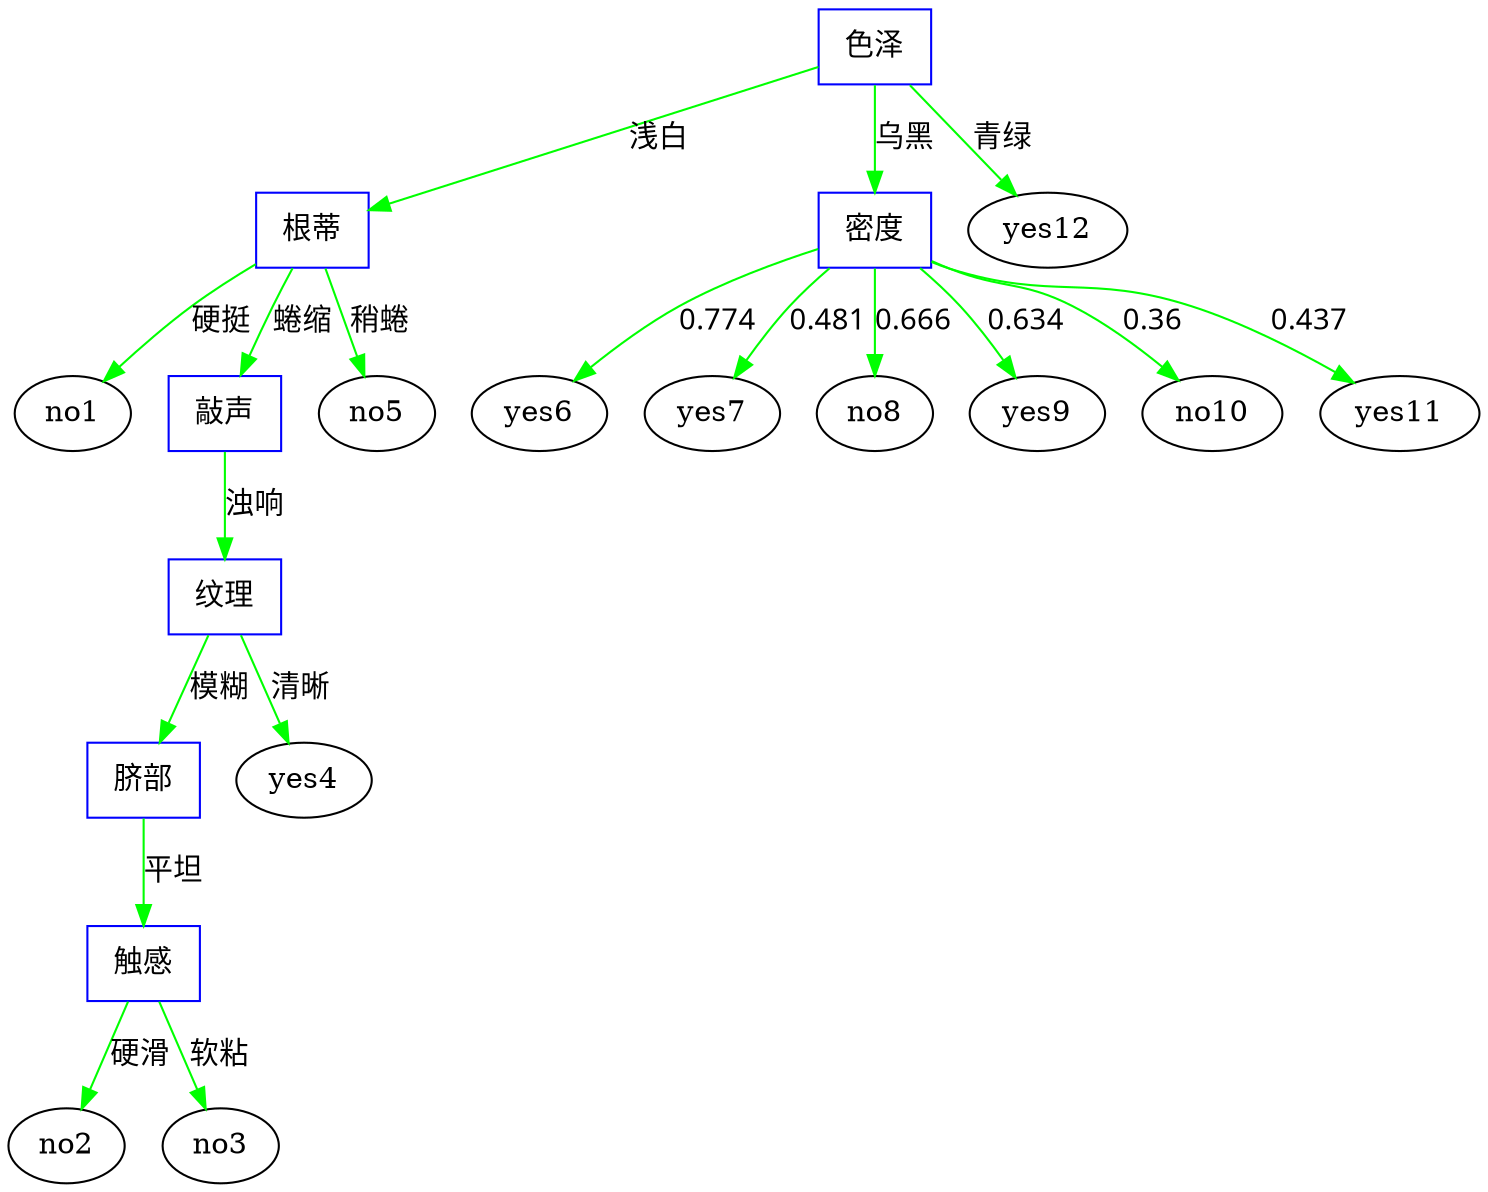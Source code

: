 strict digraph  {
	色泽	 [color=blue,
		fontname="Microsoft YaHei UI",
		shape=record];
	根蒂	 [color=blue,
		fontname="Microsoft YaHei UI",
		shape=record];
	色泽 -> 根蒂	 [color=green,
		fontname="Microsoft YaHei UI",
		label=浅白,
		labelfontsize=5,
		len=1.5];
	密度	 [color=blue,
		fontname="Microsoft YaHei UI",
		shape=record];
	色泽 -> 密度	 [color=green,
		fontname="Microsoft YaHei UI",
		label=乌黑,
		labelfontsize=5,
		len=1.5];
	色泽 -> yes12	 [color=green,
		fontname="Microsoft YaHei UI",
		label=青绿,
		labelfontsize=5,
		len=1.5];
	根蒂 -> no1	 [color=green,
		fontname="Microsoft YaHei UI",
		label=硬挺,
		labelfontsize=5,
		len=1.5];
	敲声	 [color=blue,
		fontname="Microsoft YaHei UI",
		shape=record];
	根蒂 -> 敲声	 [color=green,
		fontname="Microsoft YaHei UI",
		label=蜷缩,
		labelfontsize=5,
		len=1.5];
	根蒂 -> no5	 [color=green,
		fontname="Microsoft YaHei UI",
		label=稍蜷,
		labelfontsize=5,
		len=1.5];
	纹理	 [color=blue,
		fontname="Microsoft YaHei UI",
		shape=record];
	敲声 -> 纹理	 [color=green,
		fontname="Microsoft YaHei UI",
		label=浊响,
		labelfontsize=5,
		len=1.5];
	脐部	 [color=blue,
		fontname="Microsoft YaHei UI",
		shape=record];
	纹理 -> 脐部	 [color=green,
		fontname="Microsoft YaHei UI",
		label=模糊,
		labelfontsize=5,
		len=1.5];
	纹理 -> yes4	 [color=green,
		fontname="Microsoft YaHei UI",
		label=清晰,
		labelfontsize=5,
		len=1.5];
	触感	 [color=blue,
		fontname="Microsoft YaHei UI",
		shape=record];
	脐部 -> 触感	 [color=green,
		fontname="Microsoft YaHei UI",
		label=平坦,
		labelfontsize=5,
		len=1.5];
	触感 -> no2	 [color=green,
		fontname="Microsoft YaHei UI",
		label=硬滑,
		labelfontsize=5,
		len=1.5];
	触感 -> no3	 [color=green,
		fontname="Microsoft YaHei UI",
		label=软粘,
		labelfontsize=5,
		len=1.5];
	密度 -> yes6	 [color=green,
		fontname="Microsoft YaHei UI",
		label=0.774,
		labelfontsize=5,
		len=1.5];
	密度 -> yes7	 [color=green,
		fontname="Microsoft YaHei UI",
		label=0.481,
		labelfontsize=5,
		len=1.5];
	密度 -> no8	 [color=green,
		fontname="Microsoft YaHei UI",
		label=0.666,
		labelfontsize=5,
		len=1.5];
	密度 -> yes9	 [color=green,
		fontname="Microsoft YaHei UI",
		label=0.634,
		labelfontsize=5,
		len=1.5];
	密度 -> no10	 [color=green,
		fontname="Microsoft YaHei UI",
		label=0.36,
		labelfontsize=5,
		len=1.5];
	密度 -> yes11	 [color=green,
		fontname="Microsoft YaHei UI",
		label=0.437,
		labelfontsize=5,
		len=1.5];
}
